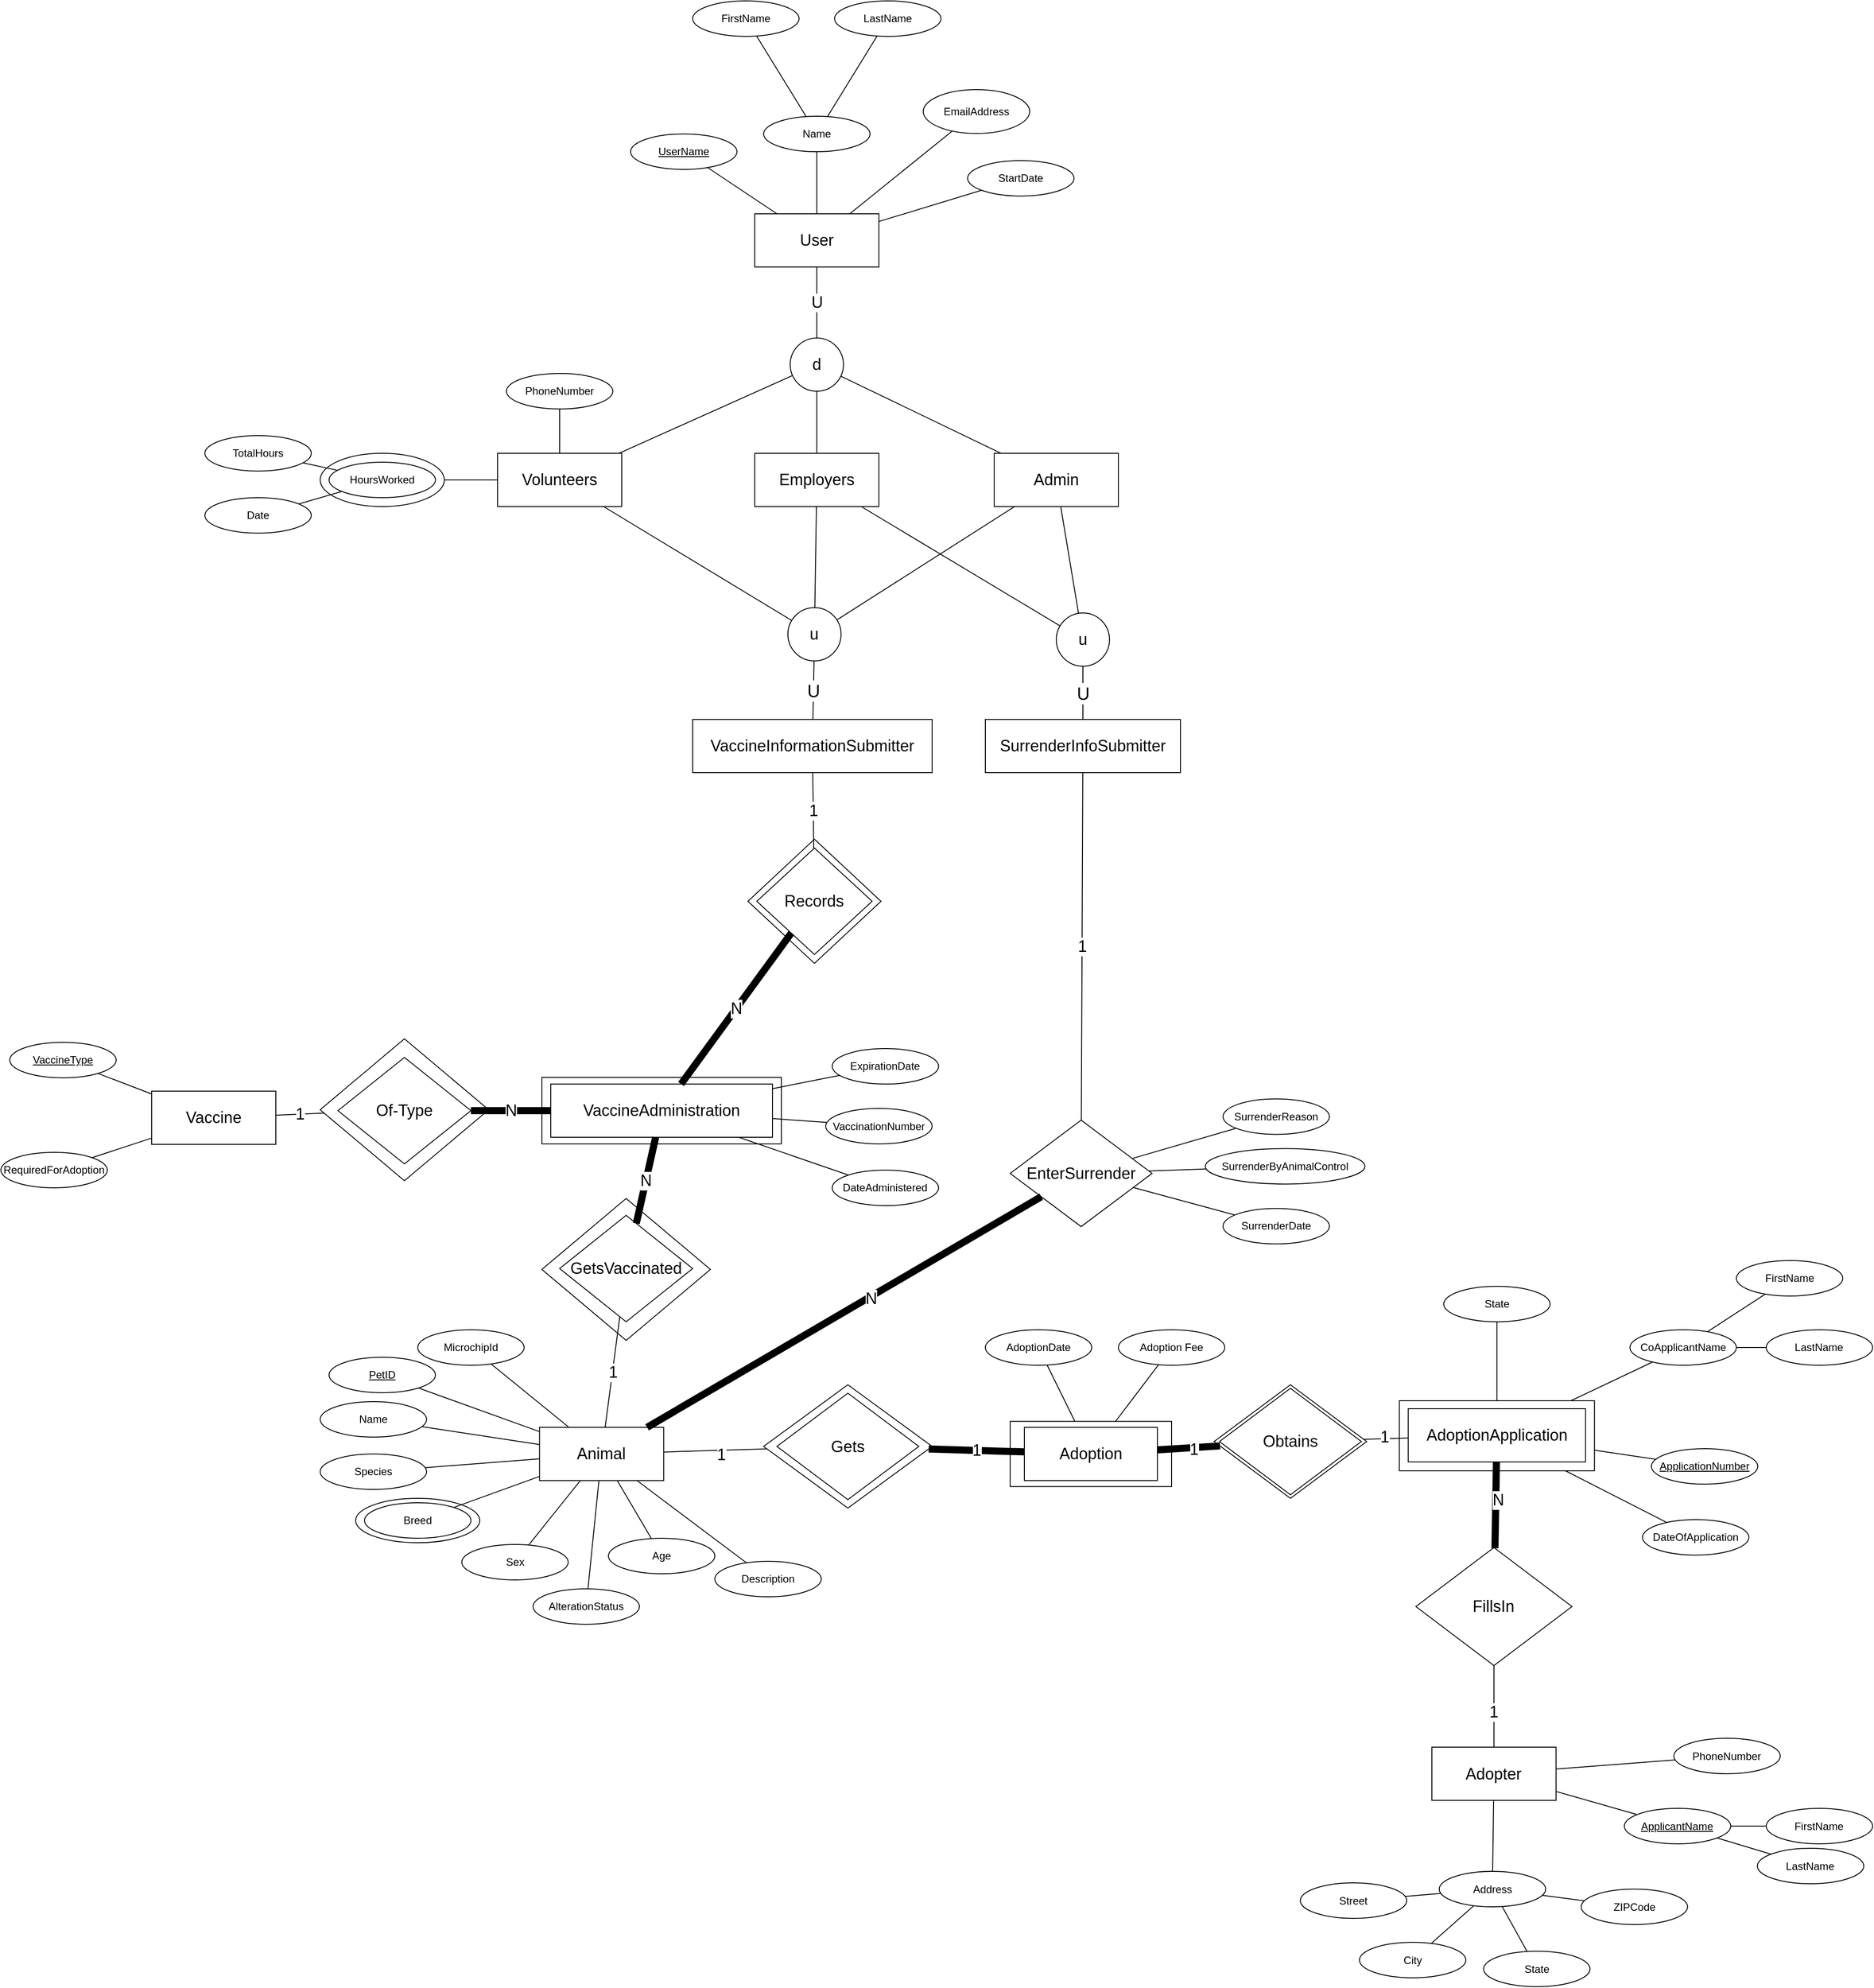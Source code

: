 <mxfile version="12.6.5" type="onedrive"><diagram id="C5RBs43oDa-KdzZeNtuy" name="Page-1"><mxGraphModel dx="3422" dy="2619" grid="1" gridSize="10" guides="1" tooltips="1" connect="1" arrows="1" fold="1" page="1" pageScale="1" pageWidth="827" pageHeight="1169" math="0" shadow="0"><root><mxCell id="WIyWlLk6GJQsqaUBKTNV-0"/><mxCell id="WIyWlLk6GJQsqaUBKTNV-1" parent="WIyWlLk6GJQsqaUBKTNV-0"/><mxCell id="3elnGF1-bWwHOzPiMpY6-0" value="&lt;font style=&quot;font-size: 18px&quot;&gt;User&lt;/font&gt;" style="rounded=0;whiteSpace=wrap;html=1;" parent="WIyWlLk6GJQsqaUBKTNV-1" vertex="1"><mxGeometry x="330" y="170" width="140" height="60" as="geometry"/></mxCell><mxCell id="3elnGF1-bWwHOzPiMpY6-1" value="&lt;u&gt;UserName&lt;/u&gt;" style="ellipse;whiteSpace=wrap;html=1;" parent="WIyWlLk6GJQsqaUBKTNV-1" vertex="1"><mxGeometry x="190" y="80" width="120" height="40" as="geometry"/></mxCell><mxCell id="3elnGF1-bWwHOzPiMpY6-2" value="Name" style="ellipse;whiteSpace=wrap;html=1;" parent="WIyWlLk6GJQsqaUBKTNV-1" vertex="1"><mxGeometry x="340" y="60" width="120" height="40" as="geometry"/></mxCell><mxCell id="3elnGF1-bWwHOzPiMpY6-3" value="LastName" style="ellipse;whiteSpace=wrap;html=1;" parent="WIyWlLk6GJQsqaUBKTNV-1" vertex="1"><mxGeometry x="420" y="-70" width="120" height="40" as="geometry"/></mxCell><mxCell id="3elnGF1-bWwHOzPiMpY6-4" value="FirstName" style="ellipse;whiteSpace=wrap;html=1;" parent="WIyWlLk6GJQsqaUBKTNV-1" vertex="1"><mxGeometry x="260" y="-70" width="120" height="40" as="geometry"/></mxCell><mxCell id="3elnGF1-bWwHOzPiMpY6-5" value="" style="endArrow=none;html=1;" parent="WIyWlLk6GJQsqaUBKTNV-1" source="3elnGF1-bWwHOzPiMpY6-0" target="3elnGF1-bWwHOzPiMpY6-1" edge="1"><mxGeometry width="50" height="50" relative="1" as="geometry"><mxPoint x="160" y="-30" as="sourcePoint"/><mxPoint x="210" y="-80" as="targetPoint"/></mxGeometry></mxCell><mxCell id="3elnGF1-bWwHOzPiMpY6-7" value="" style="endArrow=none;html=1;" parent="WIyWlLk6GJQsqaUBKTNV-1" source="3elnGF1-bWwHOzPiMpY6-0" target="3elnGF1-bWwHOzPiMpY6-2" edge="1"><mxGeometry width="50" height="50" relative="1" as="geometry"><mxPoint x="180" y="290" as="sourcePoint"/><mxPoint x="230" y="240" as="targetPoint"/></mxGeometry></mxCell><mxCell id="3elnGF1-bWwHOzPiMpY6-8" value="" style="endArrow=none;html=1;" parent="WIyWlLk6GJQsqaUBKTNV-1" source="3elnGF1-bWwHOzPiMpY6-2" target="3elnGF1-bWwHOzPiMpY6-4" edge="1"><mxGeometry width="50" height="50" relative="1" as="geometry"><mxPoint x="140" y="-60" as="sourcePoint"/><mxPoint x="190" y="-110" as="targetPoint"/></mxGeometry></mxCell><mxCell id="3elnGF1-bWwHOzPiMpY6-9" value="" style="endArrow=none;html=1;" parent="WIyWlLk6GJQsqaUBKTNV-1" source="3elnGF1-bWwHOzPiMpY6-2" target="3elnGF1-bWwHOzPiMpY6-3" edge="1"><mxGeometry width="50" height="50" relative="1" as="geometry"><mxPoint x="110" y="280" as="sourcePoint"/><mxPoint x="160" y="230" as="targetPoint"/></mxGeometry></mxCell><mxCell id="3elnGF1-bWwHOzPiMpY6-10" value="EmailAddress" style="ellipse;whiteSpace=wrap;html=1;" parent="WIyWlLk6GJQsqaUBKTNV-1" vertex="1"><mxGeometry x="520" y="30" width="120" height="49.43" as="geometry"/></mxCell><mxCell id="3elnGF1-bWwHOzPiMpY6-11" value="" style="endArrow=none;html=1;" parent="WIyWlLk6GJQsqaUBKTNV-1" source="3elnGF1-bWwHOzPiMpY6-0" target="3elnGF1-bWwHOzPiMpY6-10" edge="1"><mxGeometry width="50" height="50" relative="1" as="geometry"><mxPoint x="560" y="290" as="sourcePoint"/><mxPoint x="610" y="240" as="targetPoint"/></mxGeometry></mxCell><mxCell id="3elnGF1-bWwHOzPiMpY6-15" value="StartDate" style="ellipse;whiteSpace=wrap;html=1;" parent="WIyWlLk6GJQsqaUBKTNV-1" vertex="1"><mxGeometry x="570" y="110" width="120" height="40" as="geometry"/></mxCell><mxCell id="3elnGF1-bWwHOzPiMpY6-16" value="" style="endArrow=none;html=1;" parent="WIyWlLk6GJQsqaUBKTNV-1" source="3elnGF1-bWwHOzPiMpY6-0" target="3elnGF1-bWwHOzPiMpY6-15" edge="1"><mxGeometry width="50" height="50" relative="1" as="geometry"><mxPoint x="560" y="280" as="sourcePoint"/><mxPoint x="610" y="230" as="targetPoint"/></mxGeometry></mxCell><mxCell id="3elnGF1-bWwHOzPiMpY6-17" value="&lt;font style=&quot;font-size: 18px&quot;&gt;Volunteers&lt;/font&gt;" style="rounded=0;whiteSpace=wrap;html=1;" parent="WIyWlLk6GJQsqaUBKTNV-1" vertex="1"><mxGeometry x="40" y="440" width="140" height="60" as="geometry"/></mxCell><mxCell id="3elnGF1-bWwHOzPiMpY6-18" value="&lt;font style=&quot;font-size: 18px&quot;&gt;Employers&lt;/font&gt;" style="rounded=0;whiteSpace=wrap;html=1;" parent="WIyWlLk6GJQsqaUBKTNV-1" vertex="1"><mxGeometry x="330" y="440" width="140" height="60" as="geometry"/></mxCell><mxCell id="3elnGF1-bWwHOzPiMpY6-19" value="&lt;font style=&quot;font-size: 18px&quot;&gt;Admin&lt;/font&gt;" style="rounded=0;whiteSpace=wrap;html=1;" parent="WIyWlLk6GJQsqaUBKTNV-1" vertex="1"><mxGeometry x="600" y="440" width="140" height="60" as="geometry"/></mxCell><mxCell id="3elnGF1-bWwHOzPiMpY6-20" value="&lt;font style=&quot;font-size: 18px&quot;&gt;U&lt;/font&gt;" style="endArrow=none;html=1;" parent="WIyWlLk6GJQsqaUBKTNV-1" source="3elnGF1-bWwHOzPiMpY6-21" target="3elnGF1-bWwHOzPiMpY6-0" edge="1"><mxGeometry width="50" height="50" relative="1" as="geometry"><mxPoint x="240" y="380" as="sourcePoint"/><mxPoint x="290" y="330" as="targetPoint"/></mxGeometry></mxCell><mxCell id="3elnGF1-bWwHOzPiMpY6-21" value="&lt;font style=&quot;font-size: 18px&quot;&gt;d&lt;/font&gt;" style="ellipse;whiteSpace=wrap;html=1;aspect=fixed;" parent="WIyWlLk6GJQsqaUBKTNV-1" vertex="1"><mxGeometry x="370" y="310" width="60" height="60" as="geometry"/></mxCell><mxCell id="3elnGF1-bWwHOzPiMpY6-22" value="" style="endArrow=none;html=1;" parent="WIyWlLk6GJQsqaUBKTNV-1" source="3elnGF1-bWwHOzPiMpY6-21" target="3elnGF1-bWwHOzPiMpY6-17" edge="1"><mxGeometry width="50" height="50" relative="1" as="geometry"><mxPoint x="410" y="320" as="sourcePoint"/><mxPoint x="410" y="240" as="targetPoint"/></mxGeometry></mxCell><mxCell id="3elnGF1-bWwHOzPiMpY6-23" value="" style="endArrow=none;html=1;" parent="WIyWlLk6GJQsqaUBKTNV-1" source="3elnGF1-bWwHOzPiMpY6-18" target="3elnGF1-bWwHOzPiMpY6-21" edge="1"><mxGeometry width="50" height="50" relative="1" as="geometry"><mxPoint x="200" y="630" as="sourcePoint"/><mxPoint x="250" y="580" as="targetPoint"/></mxGeometry></mxCell><mxCell id="3elnGF1-bWwHOzPiMpY6-24" value="" style="endArrow=none;html=1;" parent="WIyWlLk6GJQsqaUBKTNV-1" source="3elnGF1-bWwHOzPiMpY6-21" target="3elnGF1-bWwHOzPiMpY6-19" edge="1"><mxGeometry width="50" height="50" relative="1" as="geometry"><mxPoint x="420" y="640" as="sourcePoint"/><mxPoint x="470" y="590" as="targetPoint"/></mxGeometry></mxCell><mxCell id="3elnGF1-bWwHOzPiMpY6-25" value="PhoneNumber" style="ellipse;whiteSpace=wrap;html=1;" parent="WIyWlLk6GJQsqaUBKTNV-1" vertex="1"><mxGeometry x="50" y="350" width="120" height="40" as="geometry"/></mxCell><mxCell id="3elnGF1-bWwHOzPiMpY6-27" value="" style="endArrow=none;html=1;" parent="WIyWlLk6GJQsqaUBKTNV-1" source="3elnGF1-bWwHOzPiMpY6-17" target="3elnGF1-bWwHOzPiMpY6-25" edge="1"><mxGeometry width="50" height="50" relative="1" as="geometry"><mxPoint x="-120" y="580" as="sourcePoint"/><mxPoint x="-70" y="530" as="targetPoint"/></mxGeometry></mxCell><mxCell id="3elnGF1-bWwHOzPiMpY6-29" value="" style="ellipse;whiteSpace=wrap;html=1;" parent="WIyWlLk6GJQsqaUBKTNV-1" vertex="1"><mxGeometry x="-160" y="440" width="140" height="60" as="geometry"/></mxCell><mxCell id="3elnGF1-bWwHOzPiMpY6-30" value="HoursWorked" style="ellipse;whiteSpace=wrap;html=1;" parent="WIyWlLk6GJQsqaUBKTNV-1" vertex="1"><mxGeometry x="-150" y="450" width="120" height="40" as="geometry"/></mxCell><mxCell id="3elnGF1-bWwHOzPiMpY6-31" value="" style="endArrow=none;html=1;" parent="WIyWlLk6GJQsqaUBKTNV-1" source="3elnGF1-bWwHOzPiMpY6-29" target="3elnGF1-bWwHOzPiMpY6-17" edge="1"><mxGeometry width="50" height="50" relative="1" as="geometry"><mxPoint x="260" y="600" as="sourcePoint"/><mxPoint x="310" y="550" as="targetPoint"/></mxGeometry></mxCell><mxCell id="3elnGF1-bWwHOzPiMpY6-35" value="&lt;font style=&quot;font-size: 18px&quot;&gt;Animal&lt;/font&gt;" style="rounded=0;whiteSpace=wrap;html=1;" parent="WIyWlLk6GJQsqaUBKTNV-1" vertex="1"><mxGeometry x="87.33" y="1538" width="140" height="60" as="geometry"/></mxCell><mxCell id="3elnGF1-bWwHOzPiMpY6-36" value="&lt;font style=&quot;font-size: 18px&quot;&gt;Vaccine&lt;/font&gt;" style="rounded=0;whiteSpace=wrap;html=1;" parent="WIyWlLk6GJQsqaUBKTNV-1" vertex="1"><mxGeometry x="-350" y="1159" width="140" height="60" as="geometry"/></mxCell><mxCell id="3elnGF1-bWwHOzPiMpY6-37" value="&lt;font style=&quot;font-size: 18px&quot;&gt;Adopter&lt;/font&gt;" style="rounded=0;whiteSpace=wrap;html=1;" parent="WIyWlLk6GJQsqaUBKTNV-1" vertex="1"><mxGeometry x="1093.48" y="1898.5" width="140" height="60" as="geometry"/></mxCell><mxCell id="3elnGF1-bWwHOzPiMpY6-38" value="&lt;font style=&quot;font-size: 18px&quot;&gt;EnterSurrender&lt;/font&gt;" style="rhombus;whiteSpace=wrap;html=1;strokeWidth=1;" parent="WIyWlLk6GJQsqaUBKTNV-1" vertex="1"><mxGeometry x="618" y="1191.71" width="160" height="120" as="geometry"/></mxCell><mxCell id="3elnGF1-bWwHOzPiMpY6-40" value="Name" style="ellipse;whiteSpace=wrap;html=1;" parent="WIyWlLk6GJQsqaUBKTNV-1" vertex="1"><mxGeometry x="-160" y="1509" width="120" height="40" as="geometry"/></mxCell><mxCell id="3elnGF1-bWwHOzPiMpY6-41" value="Species" style="ellipse;whiteSpace=wrap;html=1;" parent="WIyWlLk6GJQsqaUBKTNV-1" vertex="1"><mxGeometry x="-160" y="1568" width="120" height="40" as="geometry"/></mxCell><mxCell id="3elnGF1-bWwHOzPiMpY6-42" value="" style="ellipse;whiteSpace=wrap;html=1;" parent="WIyWlLk6GJQsqaUBKTNV-1" vertex="1"><mxGeometry x="-120" y="1618" width="140" height="50" as="geometry"/></mxCell><mxCell id="3elnGF1-bWwHOzPiMpY6-43" value="Breed" style="ellipse;whiteSpace=wrap;html=1;" parent="WIyWlLk6GJQsqaUBKTNV-1" vertex="1"><mxGeometry x="-110" y="1623" width="120" height="40" as="geometry"/></mxCell><mxCell id="3elnGF1-bWwHOzPiMpY6-44" value="Sex" style="ellipse;whiteSpace=wrap;html=1;" parent="WIyWlLk6GJQsqaUBKTNV-1" vertex="1"><mxGeometry x="-0.33" y="1670" width="120" height="40" as="geometry"/></mxCell><mxCell id="3elnGF1-bWwHOzPiMpY6-45" value="AlterationStatus" style="ellipse;whiteSpace=wrap;html=1;" parent="WIyWlLk6GJQsqaUBKTNV-1" vertex="1"><mxGeometry x="80.0" y="1720" width="120" height="40" as="geometry"/></mxCell><mxCell id="3elnGF1-bWwHOzPiMpY6-46" value="Age" style="ellipse;whiteSpace=wrap;html=1;" parent="WIyWlLk6GJQsqaUBKTNV-1" vertex="1"><mxGeometry x="165.0" y="1663" width="120" height="40" as="geometry"/></mxCell><mxCell id="3elnGF1-bWwHOzPiMpY6-47" value="Description" style="ellipse;whiteSpace=wrap;html=1;" parent="WIyWlLk6GJQsqaUBKTNV-1" vertex="1"><mxGeometry x="285.0" y="1689" width="120" height="40" as="geometry"/></mxCell><mxCell id="3elnGF1-bWwHOzPiMpY6-48" value="MicrochipId" style="ellipse;whiteSpace=wrap;html=1;" parent="WIyWlLk6GJQsqaUBKTNV-1" vertex="1"><mxGeometry x="-50" y="1428" width="120" height="40" as="geometry"/></mxCell><mxCell id="3elnGF1-bWwHOzPiMpY6-53" value="DateAdministered" style="ellipse;whiteSpace=wrap;html=1;" parent="WIyWlLk6GJQsqaUBKTNV-1" vertex="1"><mxGeometry x="417.33" y="1248" width="120" height="40" as="geometry"/></mxCell><mxCell id="3elnGF1-bWwHOzPiMpY6-54" value="ExpirationDate" style="ellipse;whiteSpace=wrap;html=1;" parent="WIyWlLk6GJQsqaUBKTNV-1" vertex="1"><mxGeometry x="417.33" y="1111" width="120" height="40" as="geometry"/></mxCell><mxCell id="3elnGF1-bWwHOzPiMpY6-55" value="VaccinationNumber" style="ellipse;whiteSpace=wrap;html=1;" parent="WIyWlLk6GJQsqaUBKTNV-1" vertex="1"><mxGeometry x="410" y="1178.5" width="120" height="40" as="geometry"/></mxCell><mxCell id="3elnGF1-bWwHOzPiMpY6-59" value="&lt;u&gt;VaccineType&lt;/u&gt;" style="ellipse;whiteSpace=wrap;html=1;" parent="WIyWlLk6GJQsqaUBKTNV-1" vertex="1"><mxGeometry x="-510" y="1104" width="120" height="40" as="geometry"/></mxCell><mxCell id="3elnGF1-bWwHOzPiMpY6-60" value="RequiredForAdoption" style="ellipse;whiteSpace=wrap;html=1;" parent="WIyWlLk6GJQsqaUBKTNV-1" vertex="1"><mxGeometry x="-520" y="1228" width="120" height="40" as="geometry"/></mxCell><mxCell id="3elnGF1-bWwHOzPiMpY6-61" value="SurrenderDate" style="ellipse;whiteSpace=wrap;html=1;" parent="WIyWlLk6GJQsqaUBKTNV-1" vertex="1"><mxGeometry x="858" y="1291.21" width="120" height="40" as="geometry"/></mxCell><mxCell id="3elnGF1-bWwHOzPiMpY6-62" value="SurrenderReason" style="ellipse;whiteSpace=wrap;html=1;" parent="WIyWlLk6GJQsqaUBKTNV-1" vertex="1"><mxGeometry x="858" y="1167.71" width="120" height="40" as="geometry"/></mxCell><mxCell id="3elnGF1-bWwHOzPiMpY6-63" value="SurrenderByAnimalControl" style="ellipse;whiteSpace=wrap;html=1;" parent="WIyWlLk6GJQsqaUBKTNV-1" vertex="1"><mxGeometry x="838" y="1223.71" width="180" height="40" as="geometry"/></mxCell><mxCell id="3elnGF1-bWwHOzPiMpY6-64" value="&lt;u&gt;PetID&lt;/u&gt;" style="ellipse;whiteSpace=wrap;html=1;" parent="WIyWlLk6GJQsqaUBKTNV-1" vertex="1"><mxGeometry x="-150" y="1459" width="120" height="40" as="geometry"/></mxCell><mxCell id="3elnGF1-bWwHOzPiMpY6-65" value="&lt;u&gt;ApplicationNumber&lt;/u&gt;" style="ellipse;whiteSpace=wrap;html=1;" parent="WIyWlLk6GJQsqaUBKTNV-1" vertex="1"><mxGeometry x="1340.96" y="1562" width="120" height="40" as="geometry"/></mxCell><mxCell id="3elnGF1-bWwHOzPiMpY6-66" value="&lt;u&gt;ApplicantName&lt;/u&gt;" style="ellipse;whiteSpace=wrap;html=1;" parent="WIyWlLk6GJQsqaUBKTNV-1" vertex="1"><mxGeometry x="1310.48" y="1967.5" width="120" height="40" as="geometry"/></mxCell><mxCell id="3elnGF1-bWwHOzPiMpY6-67" value="LastName" style="ellipse;whiteSpace=wrap;html=1;" parent="WIyWlLk6GJQsqaUBKTNV-1" vertex="1"><mxGeometry x="1460.48" y="2012.5" width="120" height="40" as="geometry"/></mxCell><mxCell id="3elnGF1-bWwHOzPiMpY6-68" value="FirstName" style="ellipse;whiteSpace=wrap;html=1;" parent="WIyWlLk6GJQsqaUBKTNV-1" vertex="1"><mxGeometry x="1470.48" y="1967.5" width="120" height="40" as="geometry"/></mxCell><mxCell id="3elnGF1-bWwHOzPiMpY6-69" value="CoApplicantName" style="ellipse;whiteSpace=wrap;html=1;" parent="WIyWlLk6GJQsqaUBKTNV-1" vertex="1"><mxGeometry x="1316.81" y="1428" width="120" height="40" as="geometry"/></mxCell><mxCell id="3elnGF1-bWwHOzPiMpY6-70" value="FirstName" style="ellipse;whiteSpace=wrap;html=1;" parent="WIyWlLk6GJQsqaUBKTNV-1" vertex="1"><mxGeometry x="1436.81" y="1350" width="120" height="40" as="geometry"/></mxCell><mxCell id="3elnGF1-bWwHOzPiMpY6-71" value="LastName" style="ellipse;whiteSpace=wrap;html=1;" parent="WIyWlLk6GJQsqaUBKTNV-1" vertex="1"><mxGeometry x="1470.48" y="1428" width="120" height="40" as="geometry"/></mxCell><mxCell id="3elnGF1-bWwHOzPiMpY6-74" value="Address" style="ellipse;whiteSpace=wrap;html=1;" parent="WIyWlLk6GJQsqaUBKTNV-1" vertex="1"><mxGeometry x="1101.81" y="2038.5" width="120" height="40" as="geometry"/></mxCell><mxCell id="3elnGF1-bWwHOzPiMpY6-75" value="Street" style="ellipse;whiteSpace=wrap;html=1;" parent="WIyWlLk6GJQsqaUBKTNV-1" vertex="1"><mxGeometry x="945.14" y="2051.5" width="120" height="40" as="geometry"/></mxCell><mxCell id="3elnGF1-bWwHOzPiMpY6-76" value="City" style="ellipse;whiteSpace=wrap;html=1;" parent="WIyWlLk6GJQsqaUBKTNV-1" vertex="1"><mxGeometry x="1011.81" y="2118.5" width="120" height="40" as="geometry"/></mxCell><mxCell id="3elnGF1-bWwHOzPiMpY6-77" value="State" style="ellipse;whiteSpace=wrap;html=1;" parent="WIyWlLk6GJQsqaUBKTNV-1" vertex="1"><mxGeometry x="1151.81" y="2128.5" width="120" height="40" as="geometry"/></mxCell><mxCell id="3elnGF1-bWwHOzPiMpY6-78" value="ZIPCode" style="ellipse;whiteSpace=wrap;html=1;" parent="WIyWlLk6GJQsqaUBKTNV-1" vertex="1"><mxGeometry x="1261.81" y="2058.5" width="120" height="40" as="geometry"/></mxCell><mxCell id="3elnGF1-bWwHOzPiMpY6-79" value="PhoneNumber" style="ellipse;whiteSpace=wrap;html=1;" parent="WIyWlLk6GJQsqaUBKTNV-1" vertex="1"><mxGeometry x="1366.33" y="1888.5" width="120" height="40" as="geometry"/></mxCell><mxCell id="3elnGF1-bWwHOzPiMpY6-80" value="DateOfApplication" style="ellipse;whiteSpace=wrap;html=1;" parent="WIyWlLk6GJQsqaUBKTNV-1" vertex="1"><mxGeometry x="1330.96" y="1642" width="120" height="40" as="geometry"/></mxCell><mxCell id="3elnGF1-bWwHOzPiMpY6-81" value="State" style="ellipse;whiteSpace=wrap;html=1;" parent="WIyWlLk6GJQsqaUBKTNV-1" vertex="1"><mxGeometry x="1106.81" y="1379" width="120" height="40" as="geometry"/></mxCell><mxCell id="3elnGF1-bWwHOzPiMpY6-84" value="AdoptionDate" style="ellipse;whiteSpace=wrap;html=1;" parent="WIyWlLk6GJQsqaUBKTNV-1" vertex="1"><mxGeometry x="590" y="1428" width="120" height="40" as="geometry"/></mxCell><mxCell id="3elnGF1-bWwHOzPiMpY6-85" value="Adoption Fee" style="ellipse;whiteSpace=wrap;html=1;" parent="WIyWlLk6GJQsqaUBKTNV-1" vertex="1"><mxGeometry x="740" y="1428" width="120" height="40" as="geometry"/></mxCell><mxCell id="3elnGF1-bWwHOzPiMpY6-86" value="" style="rounded=0;whiteSpace=wrap;html=1;" parent="WIyWlLk6GJQsqaUBKTNV-1" vertex="1"><mxGeometry x="90" y="1143.5" width="270" height="75" as="geometry"/></mxCell><mxCell id="3elnGF1-bWwHOzPiMpY6-88" value="&lt;font style=&quot;font-size: 18px&quot;&gt;VaccineAdministration&lt;/font&gt;" style="rounded=0;whiteSpace=wrap;html=1;" parent="WIyWlLk6GJQsqaUBKTNV-1" vertex="1"><mxGeometry x="100" y="1151" width="250" height="60" as="geometry"/></mxCell><mxCell id="3elnGF1-bWwHOzPiMpY6-89" value="&lt;span style=&quot;font-size: 18px&quot;&gt;VaccineInformationSubmitter&lt;/span&gt;" style="rounded=0;whiteSpace=wrap;html=1;" parent="WIyWlLk6GJQsqaUBKTNV-1" vertex="1"><mxGeometry x="260" y="740" width="270" height="60" as="geometry"/></mxCell><mxCell id="3elnGF1-bWwHOzPiMpY6-91" value="&lt;span style=&quot;font-size: 18px&quot;&gt;SurrenderInfoSubmitter&lt;/span&gt;" style="rounded=0;whiteSpace=wrap;html=1;" parent="WIyWlLk6GJQsqaUBKTNV-1" vertex="1"><mxGeometry x="590" y="740" width="220" height="60" as="geometry"/></mxCell><mxCell id="3elnGF1-bWwHOzPiMpY6-93" value="" style="endArrow=none;html=1;" parent="WIyWlLk6GJQsqaUBKTNV-1" source="3elnGF1-bWwHOzPiMpY6-59" target="3elnGF1-bWwHOzPiMpY6-36" edge="1"><mxGeometry width="50" height="50" relative="1" as="geometry"><mxPoint x="-210" y="1339" as="sourcePoint"/><mxPoint x="-160" y="1289" as="targetPoint"/></mxGeometry></mxCell><mxCell id="3elnGF1-bWwHOzPiMpY6-94" value="" style="endArrow=none;html=1;" parent="WIyWlLk6GJQsqaUBKTNV-1" source="3elnGF1-bWwHOzPiMpY6-60" target="3elnGF1-bWwHOzPiMpY6-36" edge="1"><mxGeometry width="50" height="50" relative="1" as="geometry"><mxPoint x="-440" y="1349" as="sourcePoint"/><mxPoint x="-390" y="1299" as="targetPoint"/></mxGeometry></mxCell><mxCell id="3elnGF1-bWwHOzPiMpY6-95" value="" style="endArrow=none;html=1;" parent="WIyWlLk6GJQsqaUBKTNV-1" source="3elnGF1-bWwHOzPiMpY6-88" target="3elnGF1-bWwHOzPiMpY6-53" edge="1"><mxGeometry width="50" height="50" relative="1" as="geometry"><mxPoint x="170" y="1061" as="sourcePoint"/><mxPoint x="220" y="1011" as="targetPoint"/></mxGeometry></mxCell><mxCell id="3elnGF1-bWwHOzPiMpY6-96" value="" style="endArrow=none;html=1;" parent="WIyWlLk6GJQsqaUBKTNV-1" source="3elnGF1-bWwHOzPiMpY6-88" target="3elnGF1-bWwHOzPiMpY6-55" edge="1"><mxGeometry width="50" height="50" relative="1" as="geometry"><mxPoint x="220" y="1071" as="sourcePoint"/><mxPoint x="270" y="1021" as="targetPoint"/></mxGeometry></mxCell><mxCell id="3elnGF1-bWwHOzPiMpY6-97" value="" style="endArrow=none;html=1;" parent="WIyWlLk6GJQsqaUBKTNV-1" source="3elnGF1-bWwHOzPiMpY6-88" target="3elnGF1-bWwHOzPiMpY6-54" edge="1"><mxGeometry width="50" height="50" relative="1" as="geometry"><mxPoint x="140" y="1111" as="sourcePoint"/><mxPoint x="190" y="1061" as="targetPoint"/></mxGeometry></mxCell><mxCell id="3elnGF1-bWwHOzPiMpY6-100" value="" style="endArrow=none;html=1;" parent="WIyWlLk6GJQsqaUBKTNV-1" source="3elnGF1-bWwHOzPiMpY6-43" target="3elnGF1-bWwHOzPiMpY6-35" edge="1"><mxGeometry width="50" height="50" relative="1" as="geometry"><mxPoint x="407.33" y="1668" as="sourcePoint"/><mxPoint x="457.33" y="1618" as="targetPoint"/></mxGeometry></mxCell><mxCell id="3elnGF1-bWwHOzPiMpY6-101" value="" style="endArrow=none;html=1;" parent="WIyWlLk6GJQsqaUBKTNV-1" source="3elnGF1-bWwHOzPiMpY6-41" target="3elnGF1-bWwHOzPiMpY6-35" edge="1"><mxGeometry width="50" height="50" relative="1" as="geometry"><mxPoint x="-112.67" y="1769" as="sourcePoint"/><mxPoint x="-62.67" y="1719" as="targetPoint"/></mxGeometry></mxCell><mxCell id="3elnGF1-bWwHOzPiMpY6-102" value="" style="endArrow=none;html=1;" parent="WIyWlLk6GJQsqaUBKTNV-1" source="3elnGF1-bWwHOzPiMpY6-40" target="3elnGF1-bWwHOzPiMpY6-35" edge="1"><mxGeometry width="50" height="50" relative="1" as="geometry"><mxPoint x="-212.67" y="1629" as="sourcePoint"/><mxPoint x="-162.67" y="1579" as="targetPoint"/></mxGeometry></mxCell><mxCell id="3elnGF1-bWwHOzPiMpY6-103" value="" style="endArrow=none;html=1;" parent="WIyWlLk6GJQsqaUBKTNV-1" source="3elnGF1-bWwHOzPiMpY6-64" target="3elnGF1-bWwHOzPiMpY6-35" edge="1"><mxGeometry width="50" height="50" relative="1" as="geometry"><mxPoint x="-192.67" y="1559" as="sourcePoint"/><mxPoint x="-142.67" y="1509" as="targetPoint"/></mxGeometry></mxCell><mxCell id="3elnGF1-bWwHOzPiMpY6-104" value="" style="endArrow=none;html=1;" parent="WIyWlLk6GJQsqaUBKTNV-1" source="3elnGF1-bWwHOzPiMpY6-48" target="3elnGF1-bWwHOzPiMpY6-35" edge="1"><mxGeometry width="50" height="50" relative="1" as="geometry"><mxPoint x="-192.67" y="1579" as="sourcePoint"/><mxPoint x="-142.67" y="1529" as="targetPoint"/></mxGeometry></mxCell><mxCell id="3elnGF1-bWwHOzPiMpY6-106" value="" style="endArrow=none;html=1;" parent="WIyWlLk6GJQsqaUBKTNV-1" source="3elnGF1-bWwHOzPiMpY6-44" target="3elnGF1-bWwHOzPiMpY6-35" edge="1"><mxGeometry width="50" height="50" relative="1" as="geometry"><mxPoint x="227.33" y="1479" as="sourcePoint"/><mxPoint x="277.33" y="1429" as="targetPoint"/></mxGeometry></mxCell><mxCell id="3elnGF1-bWwHOzPiMpY6-107" value="" style="endArrow=none;html=1;" parent="WIyWlLk6GJQsqaUBKTNV-1" source="3elnGF1-bWwHOzPiMpY6-45" target="3elnGF1-bWwHOzPiMpY6-35" edge="1"><mxGeometry width="50" height="50" relative="1" as="geometry"><mxPoint x="187.33" y="1449" as="sourcePoint"/><mxPoint x="237.33" y="1399" as="targetPoint"/></mxGeometry></mxCell><mxCell id="3elnGF1-bWwHOzPiMpY6-108" value="" style="endArrow=none;html=1;" parent="WIyWlLk6GJQsqaUBKTNV-1" source="3elnGF1-bWwHOzPiMpY6-46" target="3elnGF1-bWwHOzPiMpY6-35" edge="1"><mxGeometry width="50" height="50" relative="1" as="geometry"><mxPoint x="157.33" y="1509" as="sourcePoint"/><mxPoint x="207.33" y="1459" as="targetPoint"/></mxGeometry></mxCell><mxCell id="3elnGF1-bWwHOzPiMpY6-109" value="" style="endArrow=none;html=1;" parent="WIyWlLk6GJQsqaUBKTNV-1" source="3elnGF1-bWwHOzPiMpY6-47" target="3elnGF1-bWwHOzPiMpY6-35" edge="1"><mxGeometry width="50" height="50" relative="1" as="geometry"><mxPoint x="157.33" y="1499" as="sourcePoint"/><mxPoint x="207.33" y="1449" as="targetPoint"/></mxGeometry></mxCell><mxCell id="3elnGF1-bWwHOzPiMpY6-110" value="" style="endArrow=none;html=1;" parent="WIyWlLk6GJQsqaUBKTNV-1" source="3elnGF1-bWwHOzPiMpY6-75" target="3elnGF1-bWwHOzPiMpY6-74" edge="1"><mxGeometry width="50" height="50" relative="1" as="geometry"><mxPoint x="1058.639" y="2072.084" as="sourcePoint"/><mxPoint x="991.81" y="1959.5" as="targetPoint"/></mxGeometry></mxCell><mxCell id="3elnGF1-bWwHOzPiMpY6-111" value="" style="endArrow=none;html=1;" parent="WIyWlLk6GJQsqaUBKTNV-1" source="3elnGF1-bWwHOzPiMpY6-76" target="3elnGF1-bWwHOzPiMpY6-74" edge="1"><mxGeometry width="50" height="50" relative="1" as="geometry"><mxPoint x="1031.81" y="2059.5" as="sourcePoint"/><mxPoint x="1081.81" y="2009.5" as="targetPoint"/></mxGeometry></mxCell><mxCell id="3elnGF1-bWwHOzPiMpY6-112" value="" style="endArrow=none;html=1;" parent="WIyWlLk6GJQsqaUBKTNV-1" source="3elnGF1-bWwHOzPiMpY6-77" target="3elnGF1-bWwHOzPiMpY6-74" edge="1"><mxGeometry width="50" height="50" relative="1" as="geometry"><mxPoint x="1311.81" y="2029.5" as="sourcePoint"/><mxPoint x="1361.81" y="1979.5" as="targetPoint"/></mxGeometry></mxCell><mxCell id="3elnGF1-bWwHOzPiMpY6-113" value="" style="endArrow=none;html=1;" parent="WIyWlLk6GJQsqaUBKTNV-1" source="3elnGF1-bWwHOzPiMpY6-78" target="3elnGF1-bWwHOzPiMpY6-74" edge="1"><mxGeometry width="50" height="50" relative="1" as="geometry"><mxPoint x="1241.81" y="2019.5" as="sourcePoint"/><mxPoint x="1291.81" y="1969.5" as="targetPoint"/></mxGeometry></mxCell><mxCell id="3elnGF1-bWwHOzPiMpY6-114" value="" style="endArrow=none;html=1;" parent="WIyWlLk6GJQsqaUBKTNV-1" source="3elnGF1-bWwHOzPiMpY6-74" target="3elnGF1-bWwHOzPiMpY6-37" edge="1"><mxGeometry width="50" height="50" relative="1" as="geometry"><mxPoint x="1243.48" y="2019.5" as="sourcePoint"/><mxPoint x="1293.48" y="1969.5" as="targetPoint"/></mxGeometry></mxCell><mxCell id="3elnGF1-bWwHOzPiMpY6-115" value="" style="endArrow=none;html=1;" parent="WIyWlLk6GJQsqaUBKTNV-1" source="3elnGF1-bWwHOzPiMpY6-80" target="fH1A6nMIVcFKZumijO8T-0" edge="1"><mxGeometry width="50" height="50" relative="1" as="geometry"><mxPoint x="873.96" y="1890" as="sourcePoint"/><mxPoint x="923.96" y="1840" as="targetPoint"/></mxGeometry></mxCell><mxCell id="3elnGF1-bWwHOzPiMpY6-116" value="" style="endArrow=none;html=1;" parent="WIyWlLk6GJQsqaUBKTNV-1" source="fH1A6nMIVcFKZumijO8T-3" target="3elnGF1-bWwHOzPiMpY6-81" edge="1"><mxGeometry width="50" height="50" relative="1" as="geometry"><mxPoint x="883.48" y="1899.5" as="sourcePoint"/><mxPoint x="933.48" y="1849.5" as="targetPoint"/></mxGeometry></mxCell><mxCell id="3elnGF1-bWwHOzPiMpY6-117" value="" style="endArrow=none;html=1;" parent="WIyWlLk6GJQsqaUBKTNV-1" source="3elnGF1-bWwHOzPiMpY6-79" target="3elnGF1-bWwHOzPiMpY6-37" edge="1"><mxGeometry width="50" height="50" relative="1" as="geometry"><mxPoint x="1033.48" y="1989.5" as="sourcePoint"/><mxPoint x="1083.48" y="1939.5" as="targetPoint"/></mxGeometry></mxCell><mxCell id="3elnGF1-bWwHOzPiMpY6-118" value="" style="endArrow=none;html=1;" parent="WIyWlLk6GJQsqaUBKTNV-1" source="3elnGF1-bWwHOzPiMpY6-69" target="fH1A6nMIVcFKZumijO8T-0" edge="1"><mxGeometry width="50" height="50" relative="1" as="geometry"><mxPoint x="953.96" y="1930" as="sourcePoint"/><mxPoint x="1003.96" y="1880" as="targetPoint"/></mxGeometry></mxCell><mxCell id="3elnGF1-bWwHOzPiMpY6-119" value="" style="endArrow=none;html=1;" parent="WIyWlLk6GJQsqaUBKTNV-1" source="3elnGF1-bWwHOzPiMpY6-37" target="3elnGF1-bWwHOzPiMpY6-66" edge="1"><mxGeometry width="50" height="50" relative="1" as="geometry"><mxPoint x="963.48" y="1999.5" as="sourcePoint"/><mxPoint x="1013.48" y="1949.5" as="targetPoint"/></mxGeometry></mxCell><mxCell id="3elnGF1-bWwHOzPiMpY6-120" value="" style="endArrow=none;html=1;" parent="WIyWlLk6GJQsqaUBKTNV-1" source="3elnGF1-bWwHOzPiMpY6-65" target="fH1A6nMIVcFKZumijO8T-0" edge="1"><mxGeometry width="50" height="50" relative="1" as="geometry"><mxPoint x="953.96" y="1950" as="sourcePoint"/><mxPoint x="1003.96" y="1900" as="targetPoint"/></mxGeometry></mxCell><mxCell id="3elnGF1-bWwHOzPiMpY6-121" value="" style="endArrow=none;html=1;" parent="WIyWlLk6GJQsqaUBKTNV-1" source="3elnGF1-bWwHOzPiMpY6-69" target="3elnGF1-bWwHOzPiMpY6-71" edge="1"><mxGeometry width="50" height="50" relative="1" as="geometry"><mxPoint x="1686.81" y="1463" as="sourcePoint"/><mxPoint x="1736.81" y="1413" as="targetPoint"/></mxGeometry></mxCell><mxCell id="3elnGF1-bWwHOzPiMpY6-122" value="" style="endArrow=none;html=1;" parent="WIyWlLk6GJQsqaUBKTNV-1" source="3elnGF1-bWwHOzPiMpY6-69" target="3elnGF1-bWwHOzPiMpY6-70" edge="1"><mxGeometry width="50" height="50" relative="1" as="geometry"><mxPoint x="1606.81" y="1433" as="sourcePoint"/><mxPoint x="1475.36" y="1428.29" as="targetPoint"/></mxGeometry></mxCell><mxCell id="3elnGF1-bWwHOzPiMpY6-123" value="" style="endArrow=none;html=1;" parent="WIyWlLk6GJQsqaUBKTNV-1" source="3elnGF1-bWwHOzPiMpY6-67" target="3elnGF1-bWwHOzPiMpY6-66" edge="1"><mxGeometry width="50" height="50" relative="1" as="geometry"><mxPoint x="1240.48" y="2037.5" as="sourcePoint"/><mxPoint x="1290.48" y="1987.5" as="targetPoint"/></mxGeometry></mxCell><mxCell id="3elnGF1-bWwHOzPiMpY6-124" value="" style="endArrow=none;html=1;" parent="WIyWlLk6GJQsqaUBKTNV-1" source="3elnGF1-bWwHOzPiMpY6-68" target="3elnGF1-bWwHOzPiMpY6-66" edge="1"><mxGeometry width="50" height="50" relative="1" as="geometry"><mxPoint x="1160.48" y="1927.5" as="sourcePoint"/><mxPoint x="1210.48" y="1877.5" as="targetPoint"/></mxGeometry></mxCell><mxCell id="LlDsByR2rZxl-4DjpcgP-0" value="&lt;font style=&quot;font-size: 18px&quot;&gt;u&lt;/font&gt;" style="ellipse;whiteSpace=wrap;html=1;aspect=fixed;" parent="WIyWlLk6GJQsqaUBKTNV-1" vertex="1"><mxGeometry x="367.33" y="614" width="60" height="60" as="geometry"/></mxCell><mxCell id="LlDsByR2rZxl-4DjpcgP-5" value="&lt;font style=&quot;font-size: 18px&quot;&gt;u&lt;/font&gt;" style="ellipse;whiteSpace=wrap;html=1;aspect=fixed;" parent="WIyWlLk6GJQsqaUBKTNV-1" vertex="1"><mxGeometry x="670" y="620" width="60" height="60" as="geometry"/></mxCell><mxCell id="LlDsByR2rZxl-4DjpcgP-6" value="&lt;font style=&quot;font-size: 20px&quot;&gt;U&lt;/font&gt;" style="endArrow=none;html=1;" parent="WIyWlLk6GJQsqaUBKTNV-1" source="3elnGF1-bWwHOzPiMpY6-89" target="LlDsByR2rZxl-4DjpcgP-0" edge="1"><mxGeometry width="50" height="50" relative="1" as="geometry"><mxPoint x="217.33" y="710" as="sourcePoint"/><mxPoint x="267.33" y="660" as="targetPoint"/></mxGeometry></mxCell><mxCell id="LlDsByR2rZxl-4DjpcgP-7" value="" style="endArrow=none;html=1;" parent="WIyWlLk6GJQsqaUBKTNV-1" source="3elnGF1-bWwHOzPiMpY6-18" target="LlDsByR2rZxl-4DjpcgP-0" edge="1"><mxGeometry width="50" height="50" relative="1" as="geometry"><mxPoint x="170" y="630" as="sourcePoint"/><mxPoint x="220" y="580" as="targetPoint"/></mxGeometry></mxCell><mxCell id="LlDsByR2rZxl-4DjpcgP-8" value="" style="endArrow=none;html=1;" parent="WIyWlLk6GJQsqaUBKTNV-1" source="LlDsByR2rZxl-4DjpcgP-0" target="3elnGF1-bWwHOzPiMpY6-19" edge="1"><mxGeometry width="50" height="50" relative="1" as="geometry"><mxPoint x="250" y="630" as="sourcePoint"/><mxPoint x="300" y="580" as="targetPoint"/></mxGeometry></mxCell><mxCell id="LlDsByR2rZxl-4DjpcgP-9" value="&lt;font style=&quot;font-size: 20px&quot;&gt;U&lt;/font&gt;" style="endArrow=none;html=1;" parent="WIyWlLk6GJQsqaUBKTNV-1" source="3elnGF1-bWwHOzPiMpY6-91" target="LlDsByR2rZxl-4DjpcgP-5" edge="1"><mxGeometry width="50" height="50" relative="1" as="geometry"><mxPoint x="409.291" y="750" as="sourcePoint"/><mxPoint x="407.73" y="683.997" as="targetPoint"/></mxGeometry></mxCell><mxCell id="LlDsByR2rZxl-4DjpcgP-10" value="" style="endArrow=none;html=1;" parent="WIyWlLk6GJQsqaUBKTNV-1" source="LlDsByR2rZxl-4DjpcgP-5" target="3elnGF1-bWwHOzPiMpY6-18" edge="1"><mxGeometry width="50" height="50" relative="1" as="geometry"><mxPoint x="830" y="590" as="sourcePoint"/><mxPoint x="880" y="540" as="targetPoint"/></mxGeometry></mxCell><mxCell id="LlDsByR2rZxl-4DjpcgP-11" value="" style="endArrow=none;html=1;" parent="WIyWlLk6GJQsqaUBKTNV-1" source="LlDsByR2rZxl-4DjpcgP-5" target="3elnGF1-bWwHOzPiMpY6-19" edge="1"><mxGeometry width="50" height="50" relative="1" as="geometry"><mxPoint x="880" y="630" as="sourcePoint"/><mxPoint x="930" y="580" as="targetPoint"/></mxGeometry></mxCell><mxCell id="LlDsByR2rZxl-4DjpcgP-12" value="" style="endArrow=none;html=1;" parent="WIyWlLk6GJQsqaUBKTNV-1" source="3elnGF1-bWwHOzPiMpY6-17" target="LlDsByR2rZxl-4DjpcgP-0" edge="1"><mxGeometry width="50" height="50" relative="1" as="geometry"><mxPoint x="70" y="660" as="sourcePoint"/><mxPoint x="120" y="610" as="targetPoint"/></mxGeometry></mxCell><mxCell id="LlDsByR2rZxl-4DjpcgP-17" value="" style="rhombus;whiteSpace=wrap;html=1;" parent="WIyWlLk6GJQsqaUBKTNV-1" vertex="1"><mxGeometry x="322.33" y="875" width="150" height="140" as="geometry"/></mxCell><mxCell id="LlDsByR2rZxl-4DjpcgP-18" value="&lt;font style=&quot;font-size: 18px&quot;&gt;Records&lt;/font&gt;" style="rhombus;whiteSpace=wrap;html=1;" parent="WIyWlLk6GJQsqaUBKTNV-1" vertex="1"><mxGeometry x="332.33" y="885" width="130" height="120" as="geometry"/></mxCell><mxCell id="LlDsByR2rZxl-4DjpcgP-19" value="&lt;font style=&quot;font-size: 18px&quot;&gt;1&lt;/font&gt;" style="endArrow=none;html=1;" parent="WIyWlLk6GJQsqaUBKTNV-1" source="3elnGF1-bWwHOzPiMpY6-89" target="LlDsByR2rZxl-4DjpcgP-18" edge="1"><mxGeometry width="50" height="50" relative="1" as="geometry"><mxPoint x="-150" y="1050" as="sourcePoint"/><mxPoint x="-100" y="1000" as="targetPoint"/></mxGeometry></mxCell><mxCell id="LlDsByR2rZxl-4DjpcgP-20" value="&lt;font style=&quot;font-size: 18px&quot;&gt;N&lt;/font&gt;" style="html=1;endArrow=none;endFill=0;strokeWidth=8;" parent="WIyWlLk6GJQsqaUBKTNV-1" source="3elnGF1-bWwHOzPiMpY6-88" target="LlDsByR2rZxl-4DjpcgP-18" edge="1"><mxGeometry width="50" height="50" relative="1" as="geometry"><mxPoint x="-10" y="1070" as="sourcePoint"/><mxPoint x="40" y="1020" as="targetPoint"/></mxGeometry></mxCell><mxCell id="LlDsByR2rZxl-4DjpcgP-21" value="" style="rhombus;whiteSpace=wrap;html=1;" parent="WIyWlLk6GJQsqaUBKTNV-1" vertex="1"><mxGeometry x="90" y="1280" width="190" height="160" as="geometry"/></mxCell><mxCell id="LlDsByR2rZxl-4DjpcgP-22" value="&lt;font style=&quot;font-size: 18px&quot;&gt;GetsVaccinated&lt;/font&gt;" style="rhombus;whiteSpace=wrap;html=1;" parent="WIyWlLk6GJQsqaUBKTNV-1" vertex="1"><mxGeometry x="110" y="1299" width="150" height="120" as="geometry"/></mxCell><mxCell id="LlDsByR2rZxl-4DjpcgP-23" value="&lt;font style=&quot;font-size: 18px&quot;&gt;N&lt;/font&gt;" style="html=1;endArrow=none;endFill=0;strokeWidth=8;" parent="WIyWlLk6GJQsqaUBKTNV-1" source="3elnGF1-bWwHOzPiMpY6-88" target="LlDsByR2rZxl-4DjpcgP-22" edge="1"><mxGeometry width="50" height="50" relative="1" as="geometry"><mxPoint x="-90" y="1300" as="sourcePoint"/><mxPoint x="-40" y="1250" as="targetPoint"/></mxGeometry></mxCell><mxCell id="LlDsByR2rZxl-4DjpcgP-24" value="&lt;font style=&quot;font-size: 18px&quot;&gt;1&lt;/font&gt;" style="endArrow=none;html=1;" parent="WIyWlLk6GJQsqaUBKTNV-1" source="3elnGF1-bWwHOzPiMpY6-35" target="LlDsByR2rZxl-4DjpcgP-22" edge="1"><mxGeometry width="50" height="50" relative="1" as="geometry"><mxPoint x="-30" y="1330" as="sourcePoint"/><mxPoint x="20" y="1280" as="targetPoint"/></mxGeometry></mxCell><mxCell id="LlDsByR2rZxl-4DjpcgP-26" value="" style="rhombus;whiteSpace=wrap;html=1;" parent="WIyWlLk6GJQsqaUBKTNV-1" vertex="1"><mxGeometry x="-160" y="1100" width="190" height="160" as="geometry"/></mxCell><mxCell id="LlDsByR2rZxl-4DjpcgP-28" value="&lt;font style=&quot;font-size: 18px&quot;&gt;1&lt;/font&gt;" style="endArrow=none;html=1;" parent="WIyWlLk6GJQsqaUBKTNV-1" source="3elnGF1-bWwHOzPiMpY6-36" target="LlDsByR2rZxl-4DjpcgP-26" edge="1"><mxGeometry width="50" height="50" relative="1" as="geometry"><mxPoint x="-250" y="1050" as="sourcePoint"/><mxPoint x="-200" y="1000" as="targetPoint"/></mxGeometry></mxCell><mxCell id="LlDsByR2rZxl-4DjpcgP-29" value="&lt;font style=&quot;font-size: 18px&quot;&gt;Of-Type&lt;/font&gt;" style="rhombus;whiteSpace=wrap;html=1;" parent="WIyWlLk6GJQsqaUBKTNV-1" vertex="1"><mxGeometry x="-140" y="1121" width="150" height="120" as="geometry"/></mxCell><mxCell id="LlDsByR2rZxl-4DjpcgP-32" value="&lt;font style=&quot;font-size: 18px&quot;&gt;N&lt;/font&gt;" style="html=1;endArrow=none;endFill=0;strokeWidth=8;" parent="WIyWlLk6GJQsqaUBKTNV-1" source="LlDsByR2rZxl-4DjpcgP-29" target="3elnGF1-bWwHOzPiMpY6-88" edge="1"><mxGeometry width="50" height="50" relative="1" as="geometry"><mxPoint x="50" y="1060" as="sourcePoint"/><mxPoint x="100" y="1010" as="targetPoint"/></mxGeometry></mxCell><mxCell id="LlDsByR2rZxl-4DjpcgP-35" value="" style="endArrow=none;html=1;" parent="WIyWlLk6GJQsqaUBKTNV-1" source="3elnGF1-bWwHOzPiMpY6-84" target="fH1A6nMIVcFKZumijO8T-9" edge="1"><mxGeometry width="50" height="50" relative="1" as="geometry"><mxPoint x="468" y="1980" as="sourcePoint"/><mxPoint x="639.471" y="1921.353" as="targetPoint"/></mxGeometry></mxCell><mxCell id="LlDsByR2rZxl-4DjpcgP-36" value="" style="endArrow=none;html=1;" parent="WIyWlLk6GJQsqaUBKTNV-1" source="fH1A6nMIVcFKZumijO8T-9" target="3elnGF1-bWwHOzPiMpY6-85" edge="1"><mxGeometry width="50" height="50" relative="1" as="geometry"><mxPoint x="678.538" y="1927.346" as="sourcePoint"/><mxPoint x="688" y="2100" as="targetPoint"/></mxGeometry></mxCell><mxCell id="LlDsByR2rZxl-4DjpcgP-40" value="" style="endArrow=none;html=1;strokeWidth=8;" parent="WIyWlLk6GJQsqaUBKTNV-1" source="3elnGF1-bWwHOzPiMpY6-35" target="3elnGF1-bWwHOzPiMpY6-38" edge="1"><mxGeometry width="50" height="50" relative="1" as="geometry"><mxPoint x="520" y="1440" as="sourcePoint"/><mxPoint x="570" y="1390" as="targetPoint"/></mxGeometry></mxCell><mxCell id="G9jatXL3B7duBLJp4RDX-0" value="&lt;font style=&quot;font-size: 18px&quot;&gt;N&lt;/font&gt;" style="text;html=1;align=center;verticalAlign=middle;resizable=0;points=[];labelBackgroundColor=#ffffff;" parent="LlDsByR2rZxl-4DjpcgP-40" vertex="1" connectable="0"><mxGeometry x="0.13" y="-2" relative="1" as="geometry"><mxPoint as="offset"/></mxGeometry></mxCell><mxCell id="LlDsByR2rZxl-4DjpcgP-41" value="&lt;font style=&quot;font-size: 18px&quot;&gt;1&lt;/font&gt;" style="endArrow=none;html=1;" parent="WIyWlLk6GJQsqaUBKTNV-1" source="3elnGF1-bWwHOzPiMpY6-38" target="3elnGF1-bWwHOzPiMpY6-91" edge="1"><mxGeometry width="50" height="50" relative="1" as="geometry"><mxPoint x="920" y="960" as="sourcePoint"/><mxPoint x="970" y="910" as="targetPoint"/></mxGeometry></mxCell><mxCell id="LlDsByR2rZxl-4DjpcgP-42" value="" style="endArrow=none;html=1;" parent="WIyWlLk6GJQsqaUBKTNV-1" source="3elnGF1-bWwHOzPiMpY6-62" target="3elnGF1-bWwHOzPiMpY6-38" edge="1"><mxGeometry width="50" height="50" relative="1" as="geometry"><mxPoint x="808" y="1132.71" as="sourcePoint"/><mxPoint x="858" y="1082.71" as="targetPoint"/></mxGeometry></mxCell><mxCell id="LlDsByR2rZxl-4DjpcgP-43" value="" style="endArrow=none;html=1;" parent="WIyWlLk6GJQsqaUBKTNV-1" source="3elnGF1-bWwHOzPiMpY6-38" target="3elnGF1-bWwHOzPiMpY6-63" edge="1"><mxGeometry width="50" height="50" relative="1" as="geometry"><mxPoint x="848" y="1122.71" as="sourcePoint"/><mxPoint x="898" y="1072.71" as="targetPoint"/></mxGeometry></mxCell><mxCell id="LlDsByR2rZxl-4DjpcgP-44" value="" style="endArrow=none;html=1;" parent="WIyWlLk6GJQsqaUBKTNV-1" source="3elnGF1-bWwHOzPiMpY6-38" target="3elnGF1-bWwHOzPiMpY6-61" edge="1"><mxGeometry width="50" height="50" relative="1" as="geometry"><mxPoint x="658" y="1472.71" as="sourcePoint"/><mxPoint x="708" y="1422.71" as="targetPoint"/></mxGeometry></mxCell><mxCell id="LlDsByR2rZxl-4DjpcgP-45" value="" style="endArrow=none;html=1;" parent="WIyWlLk6GJQsqaUBKTNV-1" source="fH1A6nMIVcFKZumijO8T-10" edge="1"><mxGeometry width="50" height="50" relative="1" as="geometry"><mxPoint x="430" y="1510" as="sourcePoint"/><mxPoint x="470" y="1560" as="targetPoint"/></mxGeometry></mxCell><mxCell id="G9jatXL3B7duBLJp4RDX-1" value="&lt;font style=&quot;font-size: 18px&quot;&gt;N&lt;/font&gt;" style="text;html=1;align=center;verticalAlign=middle;resizable=0;points=[];labelBackgroundColor=#ffffff;" parent="LlDsByR2rZxl-4DjpcgP-45" vertex="1" connectable="0"><mxGeometry x="0.103" y="-5" relative="1" as="geometry"><mxPoint as="offset"/></mxGeometry></mxCell><mxCell id="mo0M5vOVzk2U-24N7LvK-0" value="TotalHours" style="ellipse;whiteSpace=wrap;html=1;" parent="WIyWlLk6GJQsqaUBKTNV-1" vertex="1"><mxGeometry x="-290" y="420" width="120" height="40" as="geometry"/></mxCell><mxCell id="mo0M5vOVzk2U-24N7LvK-1" value="Date" style="ellipse;whiteSpace=wrap;html=1;" parent="WIyWlLk6GJQsqaUBKTNV-1" vertex="1"><mxGeometry x="-290" y="490" width="120" height="40" as="geometry"/></mxCell><mxCell id="mo0M5vOVzk2U-24N7LvK-2" value="" style="endArrow=none;html=1;" parent="WIyWlLk6GJQsqaUBKTNV-1" source="mo0M5vOVzk2U-24N7LvK-0" target="3elnGF1-bWwHOzPiMpY6-30" edge="1"><mxGeometry width="50" height="50" relative="1" as="geometry"><mxPoint x="-170" y="390" as="sourcePoint"/><mxPoint x="-120" y="340" as="targetPoint"/></mxGeometry></mxCell><mxCell id="mo0M5vOVzk2U-24N7LvK-5" value="" style="endArrow=none;html=1;" parent="WIyWlLk6GJQsqaUBKTNV-1" source="mo0M5vOVzk2U-24N7LvK-1" target="3elnGF1-bWwHOzPiMpY6-30" edge="1"><mxGeometry width="50" height="50" relative="1" as="geometry"><mxPoint x="-150" y="610" as="sourcePoint"/><mxPoint x="-100" y="560" as="targetPoint"/></mxGeometry></mxCell><mxCell id="fH1A6nMIVcFKZumijO8T-0" value="" style="rounded=0;whiteSpace=wrap;html=1;" vertex="1" parent="WIyWlLk6GJQsqaUBKTNV-1"><mxGeometry x="1056.81" y="1508" width="220" height="79" as="geometry"/></mxCell><mxCell id="fH1A6nMIVcFKZumijO8T-2" value="&lt;span style=&quot;font-size: 18px&quot;&gt;FillsIn&lt;/span&gt;" style="rhombus;whiteSpace=wrap;html=1;strokeWidth=1;" vertex="1" parent="WIyWlLk6GJQsqaUBKTNV-1"><mxGeometry x="1075.46" y="1673.5" width="176.04" height="133" as="geometry"/></mxCell><mxCell id="fH1A6nMIVcFKZumijO8T-3" value="&lt;font style=&quot;font-size: 18px&quot;&gt;AdoptionApplication&lt;/font&gt;" style="rounded=0;whiteSpace=wrap;html=1;" vertex="1" parent="WIyWlLk6GJQsqaUBKTNV-1"><mxGeometry x="1066.81" y="1517" width="200" height="60" as="geometry"/></mxCell><mxCell id="fH1A6nMIVcFKZumijO8T-4" value="" style="endArrow=none;html=1;strokeWidth=8;" edge="1" parent="WIyWlLk6GJQsqaUBKTNV-1" source="fH1A6nMIVcFKZumijO8T-2" target="fH1A6nMIVcFKZumijO8T-3"><mxGeometry width="50" height="50" relative="1" as="geometry"><mxPoint x="205.422" y="1576.0" as="sourcePoint"/><mxPoint x="649.866" y="1316.002" as="targetPoint"/></mxGeometry></mxCell><mxCell id="fH1A6nMIVcFKZumijO8T-5" value="&lt;font style=&quot;font-size: 18px&quot;&gt;N&lt;/font&gt;" style="text;html=1;align=center;verticalAlign=middle;resizable=0;points=[];labelBackgroundColor=#ffffff;" vertex="1" connectable="0" parent="fH1A6nMIVcFKZumijO8T-4"><mxGeometry x="0.13" y="-2" relative="1" as="geometry"><mxPoint as="offset"/></mxGeometry></mxCell><mxCell id="fH1A6nMIVcFKZumijO8T-6" value="" style="endArrow=none;html=1;" edge="1" parent="WIyWlLk6GJQsqaUBKTNV-1" source="fH1A6nMIVcFKZumijO8T-2" target="3elnGF1-bWwHOzPiMpY6-37"><mxGeometry width="50" height="50" relative="1" as="geometry"><mxPoint x="818.97" y="1639.27" as="sourcePoint"/><mxPoint x="1137.938" y="1908.5" as="targetPoint"/></mxGeometry></mxCell><mxCell id="fH1A6nMIVcFKZumijO8T-7" value="&lt;font style=&quot;font-size: 18px&quot;&gt;1&lt;/font&gt;" style="text;html=1;align=center;verticalAlign=middle;resizable=0;points=[];labelBackgroundColor=#ffffff;" vertex="1" connectable="0" parent="fH1A6nMIVcFKZumijO8T-6"><mxGeometry x="0.135" y="-2" relative="1" as="geometry"><mxPoint x="1" as="offset"/></mxGeometry></mxCell><mxCell id="fH1A6nMIVcFKZumijO8T-8" value="" style="rounded=0;whiteSpace=wrap;html=1;" vertex="1" parent="WIyWlLk6GJQsqaUBKTNV-1"><mxGeometry x="618" y="1531.25" width="182" height="73.5" as="geometry"/></mxCell><mxCell id="fH1A6nMIVcFKZumijO8T-9" value="&lt;font style=&quot;font-size: 18px&quot;&gt;Adoption&lt;/font&gt;" style="rounded=0;whiteSpace=wrap;html=1;" vertex="1" parent="WIyWlLk6GJQsqaUBKTNV-1"><mxGeometry x="634" y="1538" width="150" height="60" as="geometry"/></mxCell><mxCell id="fH1A6nMIVcFKZumijO8T-10" value="&lt;font style=&quot;font-size: 18px&quot;&gt;Gets&lt;/font&gt;" style="rhombus;whiteSpace=wrap;html=1;strokeWidth=1;" vertex="1" parent="WIyWlLk6GJQsqaUBKTNV-1"><mxGeometry x="340" y="1490" width="190" height="139" as="geometry"/></mxCell><mxCell id="fH1A6nMIVcFKZumijO8T-11" value="" style="endArrow=none;html=1;" edge="1" parent="WIyWlLk6GJQsqaUBKTNV-1" source="3elnGF1-bWwHOzPiMpY6-35" target="fH1A6nMIVcFKZumijO8T-10"><mxGeometry width="50" height="50" relative="1" as="geometry"><mxPoint x="227.33" y="1566.209" as="sourcePoint"/><mxPoint x="470" y="1560" as="targetPoint"/></mxGeometry></mxCell><mxCell id="fH1A6nMIVcFKZumijO8T-12" value="&lt;font style=&quot;font-size: 18px&quot;&gt;1&lt;/font&gt;" style="text;html=1;align=center;verticalAlign=middle;resizable=0;points=[];labelBackgroundColor=#ffffff;" vertex="1" connectable="0" parent="fH1A6nMIVcFKZumijO8T-11"><mxGeometry x="0.103" y="-5" relative="1" as="geometry"><mxPoint as="offset"/></mxGeometry></mxCell><mxCell id="fH1A6nMIVcFKZumijO8T-13" value="&lt;font style=&quot;font-size: 18px&quot;&gt;1&lt;/font&gt;" style="endArrow=none;html=1;strokeWidth=8;" edge="1" parent="WIyWlLk6GJQsqaUBKTNV-1" source="fH1A6nMIVcFKZumijO8T-10" target="fH1A6nMIVcFKZumijO8T-9"><mxGeometry width="50" height="50" relative="1" as="geometry"><mxPoint x="520" y="1510" as="sourcePoint"/><mxPoint x="570" y="1460" as="targetPoint"/></mxGeometry></mxCell><mxCell id="fH1A6nMIVcFKZumijO8T-15" value="&lt;font style=&quot;font-size: 18px&quot;&gt;Obtains&lt;/font&gt;" style="rhombus;whiteSpace=wrap;html=1;strokeWidth=1;" vertex="1" parent="WIyWlLk6GJQsqaUBKTNV-1"><mxGeometry x="848" y="1490" width="172" height="128" as="geometry"/></mxCell><mxCell id="fH1A6nMIVcFKZumijO8T-16" value="" style="endArrow=none;html=1;strokeWidth=8;" edge="1" parent="WIyWlLk6GJQsqaUBKTNV-1" source="fH1A6nMIVcFKZumijO8T-9" target="fH1A6nMIVcFKZumijO8T-15"><mxGeometry width="50" height="50" relative="1" as="geometry"><mxPoint x="820" y="1703" as="sourcePoint"/><mxPoint x="1006.129" y="1883" as="targetPoint"/></mxGeometry></mxCell><mxCell id="fH1A6nMIVcFKZumijO8T-17" value="&lt;font style=&quot;font-size: 18px&quot;&gt;1&lt;/font&gt;" style="text;html=1;align=center;verticalAlign=middle;resizable=0;points=[];labelBackgroundColor=#ffffff;" vertex="1" connectable="0" parent="fH1A6nMIVcFKZumijO8T-16"><mxGeometry x="0.135" y="-2" relative="1" as="geometry"><mxPoint x="1" as="offset"/></mxGeometry></mxCell><mxCell id="fH1A6nMIVcFKZumijO8T-18" value="" style="endArrow=none;html=1;" edge="1" parent="WIyWlLk6GJQsqaUBKTNV-1" source="fH1A6nMIVcFKZumijO8T-3" target="fH1A6nMIVcFKZumijO8T-15"><mxGeometry width="50" height="50" relative="1" as="geometry"><mxPoint x="790.33" y="1601.792" as="sourcePoint"/><mxPoint x="1003.893" y="1547.672" as="targetPoint"/></mxGeometry></mxCell><mxCell id="fH1A6nMIVcFKZumijO8T-19" value="&lt;font style=&quot;font-size: 18px&quot;&gt;1&lt;/font&gt;" style="text;html=1;align=center;verticalAlign=middle;resizable=0;points=[];labelBackgroundColor=#ffffff;" vertex="1" connectable="0" parent="fH1A6nMIVcFKZumijO8T-18"><mxGeometry x="0.135" y="-2" relative="1" as="geometry"><mxPoint x="1" as="offset"/></mxGeometry></mxCell><mxCell id="fH1A6nMIVcFKZumijO8T-20" value="&lt;font style=&quot;font-size: 18px&quot;&gt;Gets&lt;/font&gt;" style="rhombus;whiteSpace=wrap;html=1;strokeWidth=1;" vertex="1" parent="WIyWlLk6GJQsqaUBKTNV-1"><mxGeometry x="355" y="1499.5" width="160" height="120" as="geometry"/></mxCell><mxCell id="fH1A6nMIVcFKZumijO8T-21" value="&lt;font style=&quot;font-size: 18px&quot;&gt;Obtains&lt;/font&gt;" style="rhombus;whiteSpace=wrap;html=1;strokeWidth=1;" vertex="1" parent="WIyWlLk6GJQsqaUBKTNV-1"><mxGeometry x="854" y="1494" width="160" height="120" as="geometry"/></mxCell></root></mxGraphModel></diagram></mxfile>